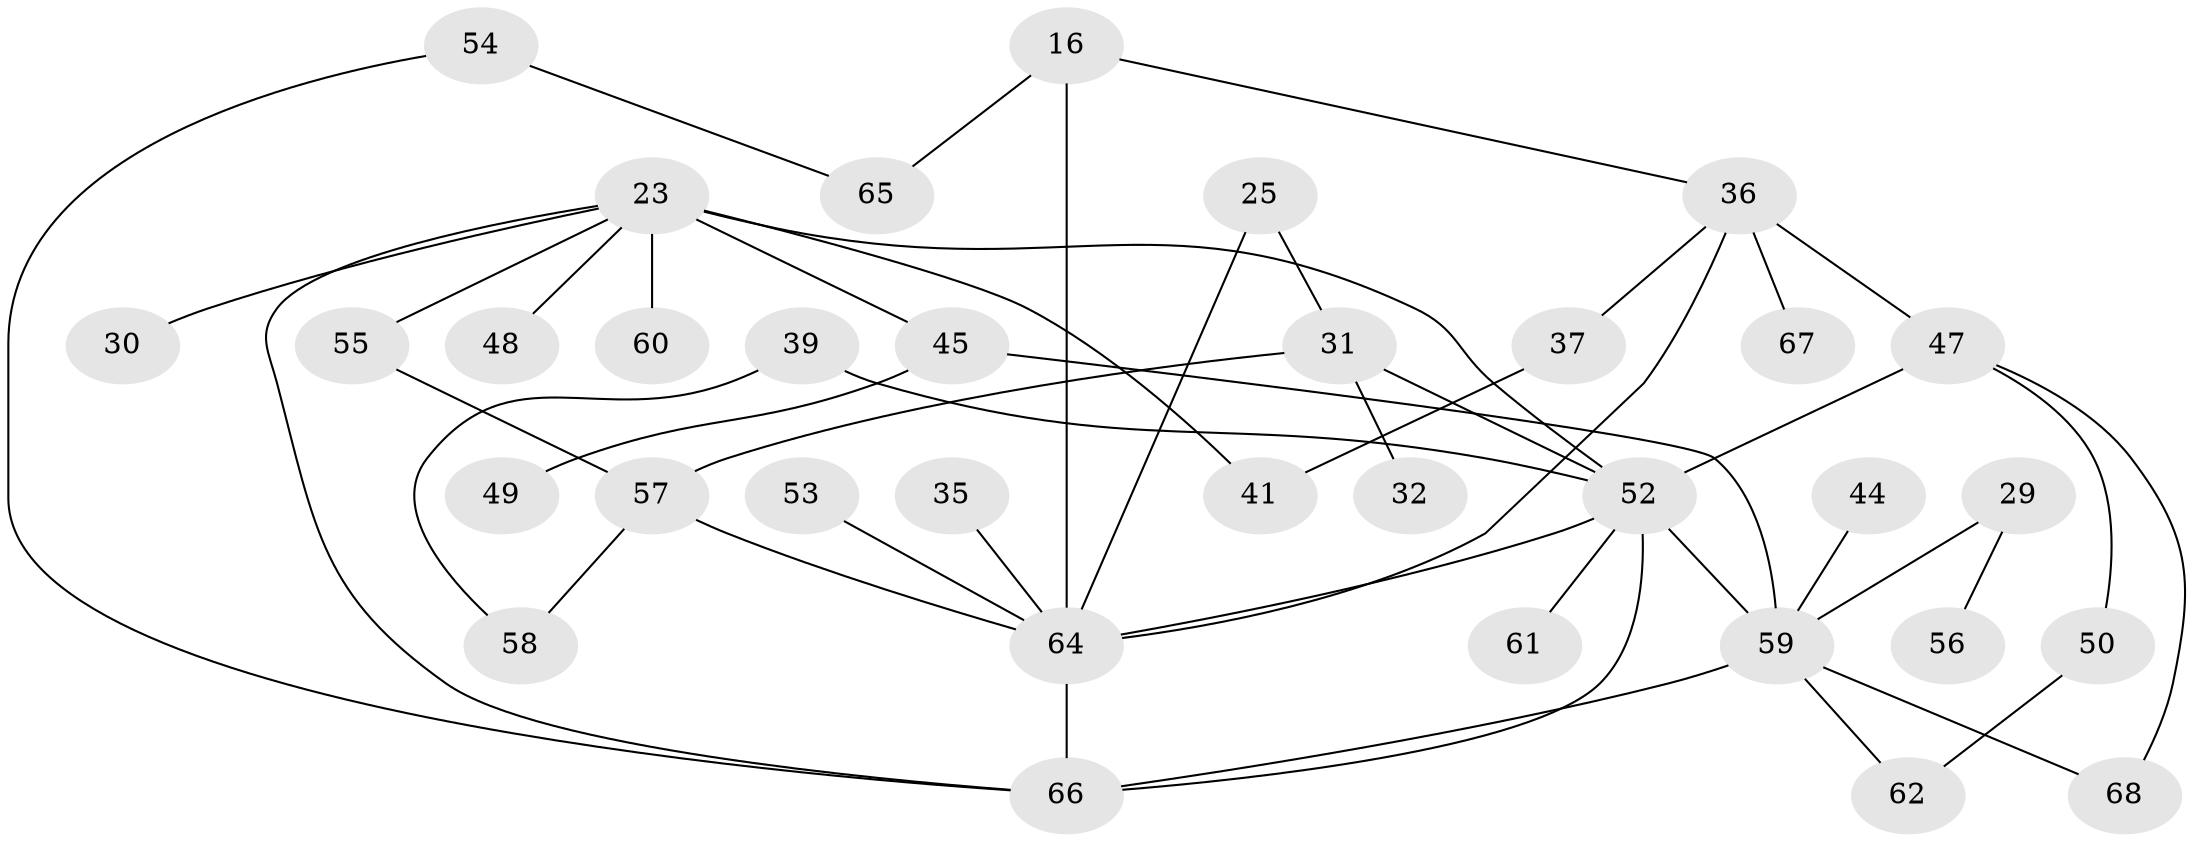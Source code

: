 // original degree distribution, {5: 0.07352941176470588, 4: 0.14705882352941177, 6: 0.04411764705882353, 2: 0.3088235294117647, 9: 0.014705882352941176, 3: 0.19117647058823528, 1: 0.22058823529411764}
// Generated by graph-tools (version 1.1) at 2025/40/03/09/25 04:40:57]
// undirected, 34 vertices, 47 edges
graph export_dot {
graph [start="1"]
  node [color=gray90,style=filled];
  16 [super="+15"];
  23 [super="+8"];
  25;
  29;
  30;
  31 [super="+20"];
  32;
  35;
  36 [super="+24"];
  37;
  39;
  41;
  44;
  45 [super="+18"];
  47 [super="+21"];
  48;
  49;
  50;
  52 [super="+6+2+26+33+38+27+7"];
  53;
  54;
  55;
  56;
  57 [super="+40"];
  58;
  59 [super="+13+43+12"];
  60;
  61;
  62;
  64 [super="+34+17+63+4"];
  65;
  66 [super="+10+46"];
  67;
  68 [super="+51"];
  16 -- 65;
  16 -- 36;
  16 -- 64 [weight=2];
  23 -- 30;
  23 -- 41;
  23 -- 45;
  23 -- 48;
  23 -- 55;
  23 -- 60;
  23 -- 66;
  23 -- 52 [weight=2];
  25 -- 31;
  25 -- 64;
  29 -- 56;
  29 -- 59;
  31 -- 32;
  31 -- 57;
  31 -- 52 [weight=2];
  35 -- 64;
  36 -- 67;
  36 -- 37;
  36 -- 47 [weight=2];
  36 -- 64;
  37 -- 41;
  39 -- 58;
  39 -- 52;
  44 -- 59;
  45 -- 49;
  45 -- 59;
  47 -- 50;
  47 -- 52 [weight=2];
  47 -- 68;
  50 -- 62;
  52 -- 66;
  52 -- 64 [weight=3];
  52 -- 61;
  52 -- 59;
  53 -- 64;
  54 -- 65;
  54 -- 66;
  55 -- 57;
  57 -- 64 [weight=3];
  57 -- 58;
  59 -- 62;
  59 -- 68;
  59 -- 66 [weight=2];
  64 -- 66 [weight=4];
}
